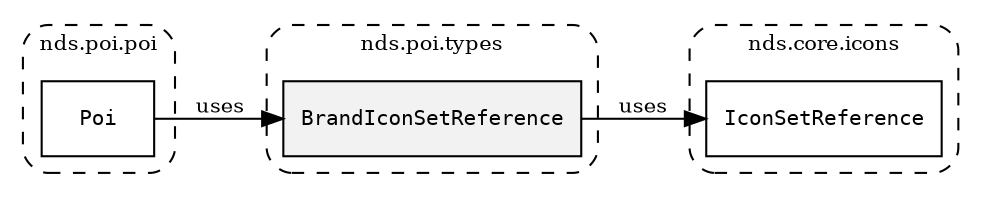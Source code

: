 /**
 * This dot file creates symbol collaboration diagram for BrandIconSetReference.
 */
digraph ZSERIO
{
    node [shape=box, fontsize=10];
    rankdir="LR";
    fontsize=10;
    tooltip="BrandIconSetReference collaboration diagram";

    subgraph "cluster_nds.poi.types"
    {
        style="dashed, rounded";
        label="nds.poi.types";
        tooltip="Package nds.poi.types";
        href="../../../content/packages/nds.poi.types.html#Package-nds-poi-types";
        target="_parent";

        "BrandIconSetReference" [style="filled", fillcolor="#0000000D", target="_parent", label=<<font face="monospace"><table align="center" border="0" cellspacing="0" cellpadding="0"><tr><td href="../../../content/packages/nds.poi.types.html#Subtype-BrandIconSetReference" title="Subtype defined in nds.poi.types">BrandIconSetReference</td></tr></table></font>>];
    }

    subgraph "cluster_nds.core.icons"
    {
        style="dashed, rounded";
        label="nds.core.icons";
        tooltip="Package nds.core.icons";
        href="../../../content/packages/nds.core.icons.html#Package-nds-core-icons";
        target="_parent";

        "IconSetReference" [target="_parent", label=<<font face="monospace"><table align="center" border="0" cellspacing="0" cellpadding="0"><tr><td href="../../../content/packages/nds.core.icons.html#Subtype-IconSetReference" title="Subtype defined in nds.core.icons">IconSetReference</td></tr></table></font>>];
    }

    subgraph "cluster_nds.poi.poi"
    {
        style="dashed, rounded";
        label="nds.poi.poi";
        tooltip="Package nds.poi.poi";
        href="../../../content/packages/nds.poi.poi.html#Package-nds-poi-poi";
        target="_parent";

        "Poi" [target="_parent", label=<<font face="monospace"><table align="center" border="0" cellspacing="0" cellpadding="0"><tr><td href="../../../content/packages/nds.poi.poi.html#Structure-Poi" title="Structure defined in nds.poi.poi">Poi</td></tr></table></font>>];
    }

    "BrandIconSetReference" -> "IconSetReference" [label="uses", fontsize=10];
    "Poi" -> "BrandIconSetReference" [label="uses", fontsize=10];
}
